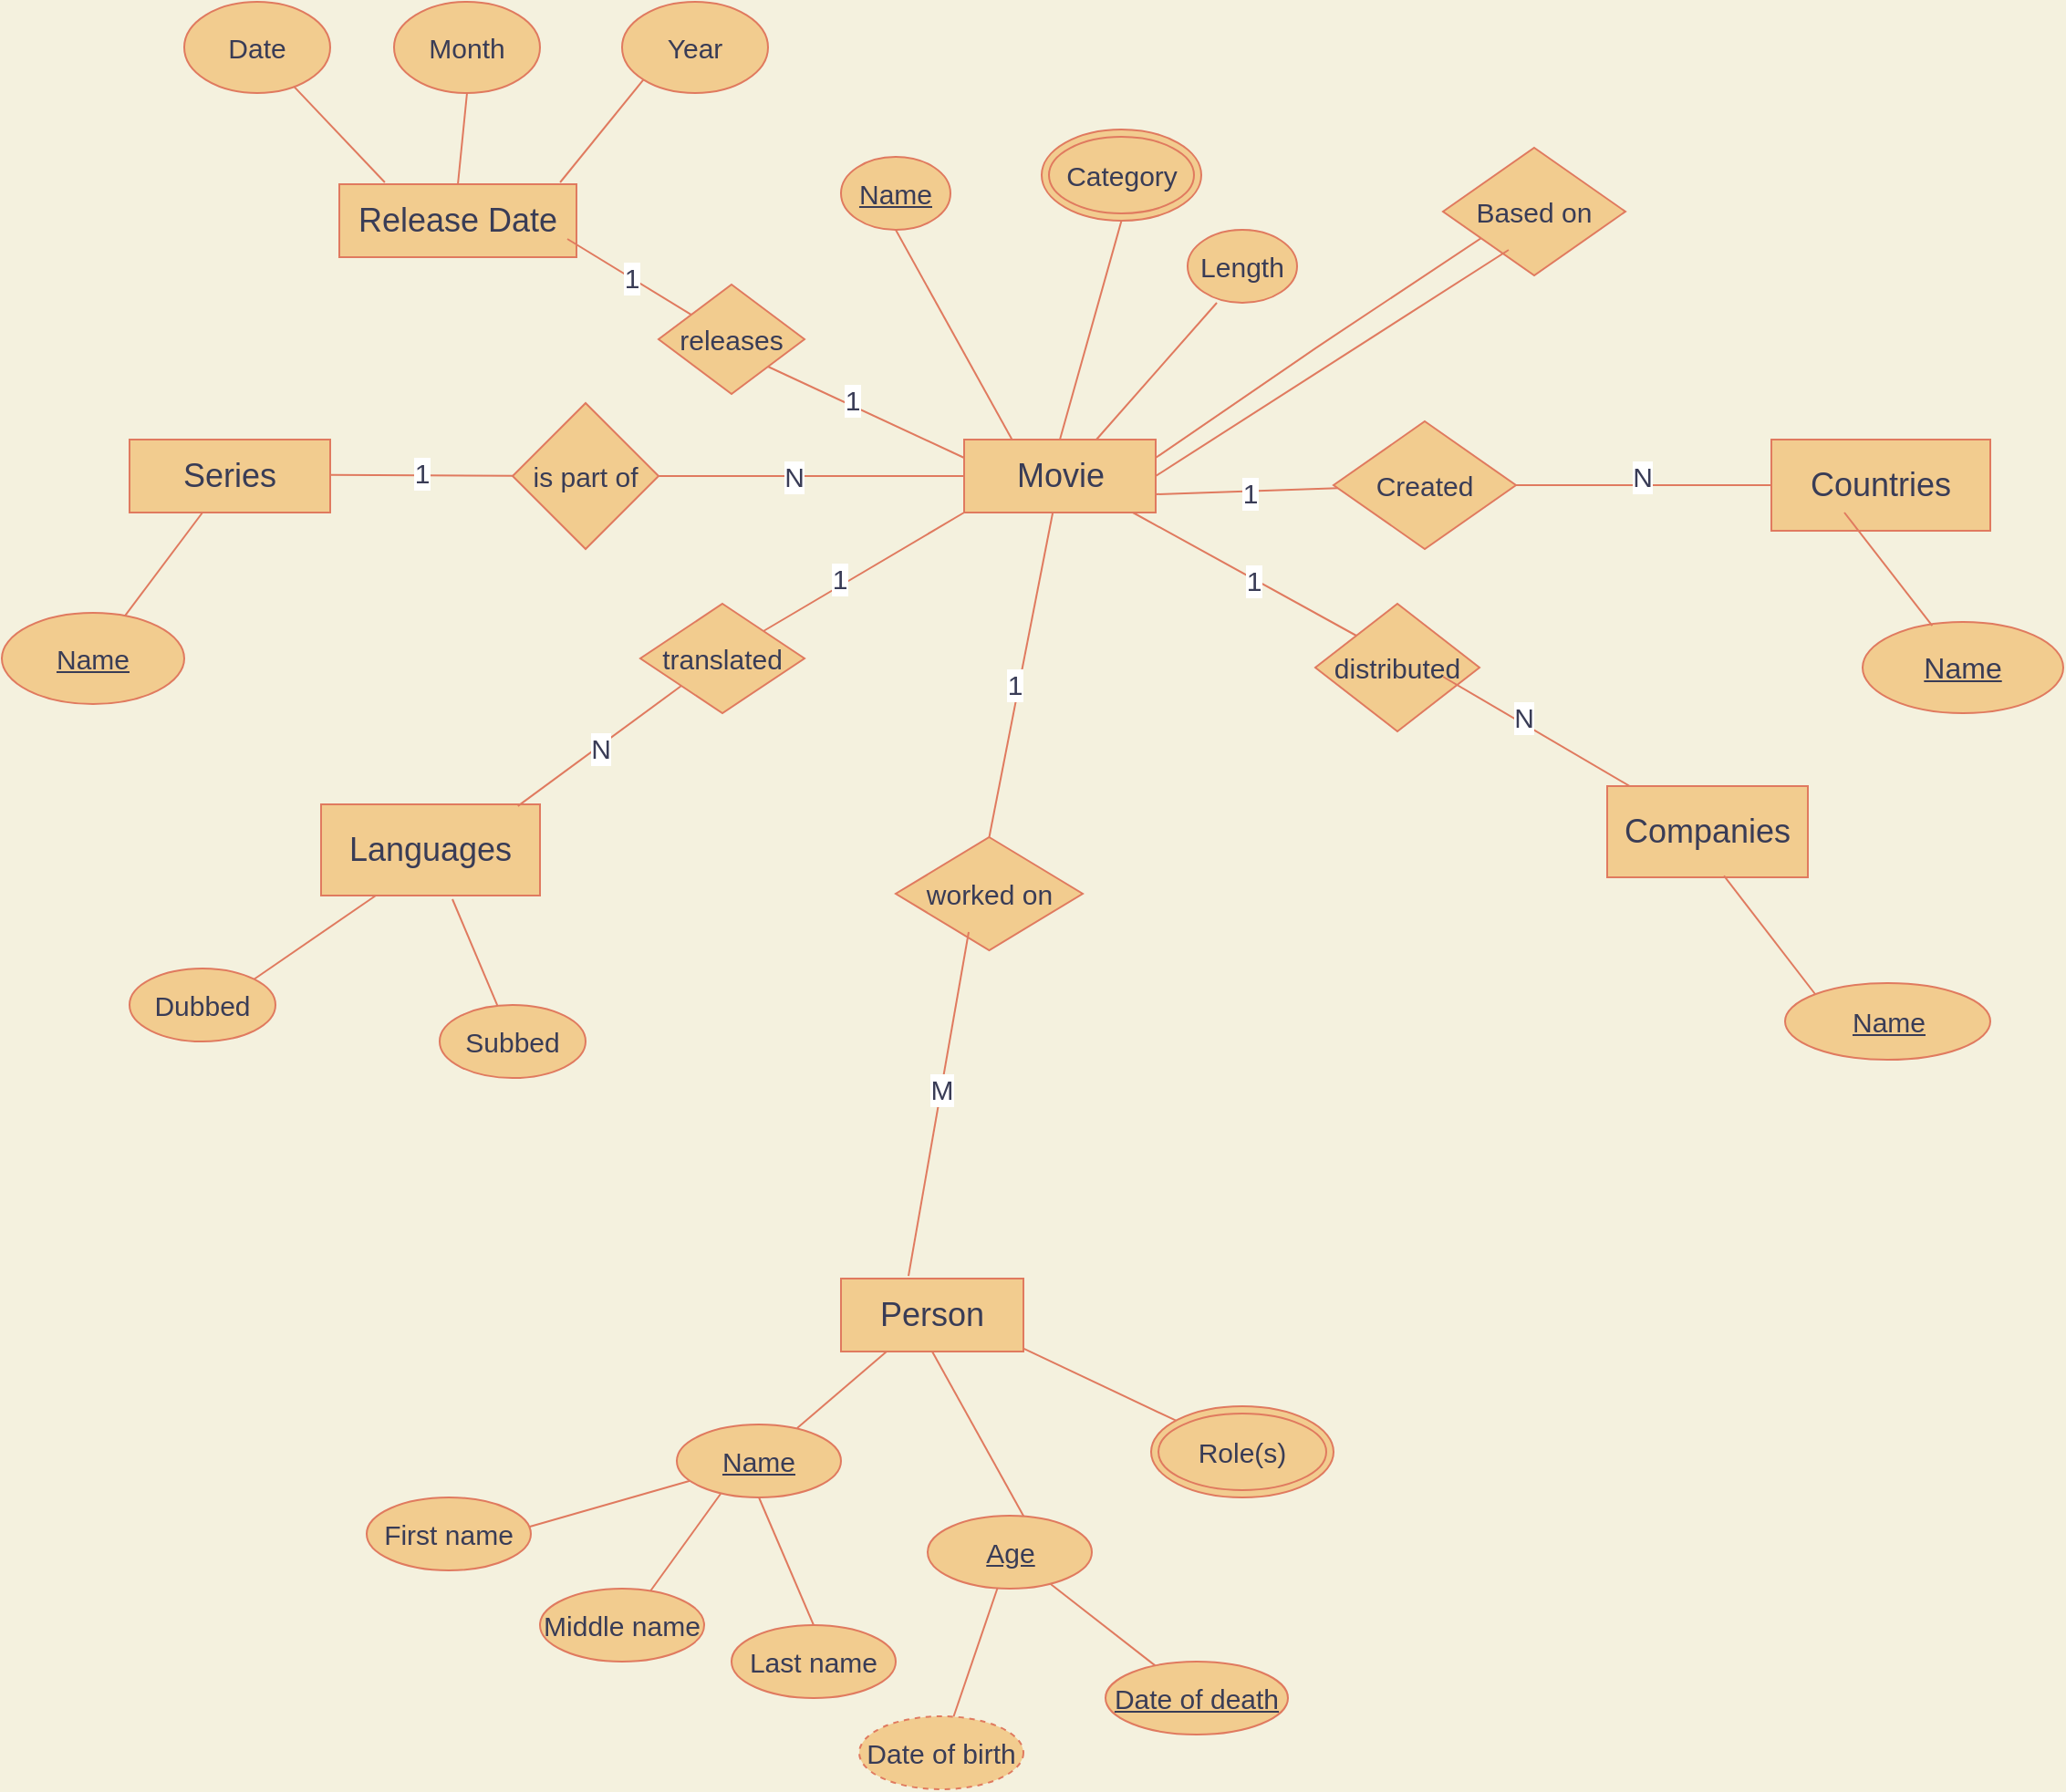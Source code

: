 <mxfile version="13.7.7" type="github">
  <diagram id="R2lEEEUBdFMjLlhIrx00" name="Page-1">
    <mxGraphModel dx="1796" dy="1636" grid="1" gridSize="10" guides="1" tooltips="1" connect="1" arrows="0" fold="1" page="1" pageScale="1" pageWidth="850" pageHeight="1100" background="#F4F1DE" math="0" shadow="0" extFonts="Permanent Marker^https://fonts.googleapis.com/css?family=Permanent+Marker">
      <root>
        <mxCell id="0" />
        <mxCell id="1" parent="0" />
        <mxCell id="QT8byqksIuODXXpdPn-B-1" value="&lt;font style=&quot;font-size: 18px&quot;&gt;Movie&lt;/font&gt;" style="rounded=0;whiteSpace=wrap;html=1;fillColor=#F2CC8F;strokeColor=#E07A5F;fontColor=#393C56;" parent="1" vertex="1">
          <mxGeometry x="407.5" y="210" width="105" height="40" as="geometry" />
        </mxCell>
        <mxCell id="QT8byqksIuODXXpdPn-B-2" value="&lt;font style=&quot;font-size: 18px&quot;&gt;Release Date&lt;/font&gt;" style="rounded=0;whiteSpace=wrap;html=1;fillColor=#F2CC8F;strokeColor=#E07A5F;fontColor=#393C56;" parent="1" vertex="1">
          <mxGeometry x="65" y="70" width="130" height="40" as="geometry" />
        </mxCell>
        <mxCell id="sR3rpR7EwdKjjfOCHWL--3" value="" style="edgeStyle=none;orthogonalLoop=1;jettySize=auto;html=1;endArrow=none;fillColor=#a0522d;fontSize=15;fontColor=#393C56;strokeColor=#E07A5F;" parent="1" source="QT8byqksIuODXXpdPn-B-3" target="sR3rpR7EwdKjjfOCHWL--2" edge="1">
          <mxGeometry relative="1" as="geometry" />
        </mxCell>
        <mxCell id="QT8byqksIuODXXpdPn-B-3" value="&lt;font style=&quot;font-size: 18px&quot;&gt;Series&lt;/font&gt;" style="rounded=0;whiteSpace=wrap;html=1;fontSize=18;fillColor=#F2CC8F;strokeColor=#E07A5F;fontColor=#393C56;" parent="1" vertex="1">
          <mxGeometry x="-50" y="210" width="110" height="40" as="geometry" />
        </mxCell>
        <mxCell id="QT8byqksIuODXXpdPn-B-4" value="&lt;font style=&quot;font-size: 18px&quot;&gt;Languages&lt;/font&gt;" style="rounded=0;whiteSpace=wrap;html=1;fillColor=#F2CC8F;strokeColor=#E07A5F;fontColor=#393C56;" parent="1" vertex="1">
          <mxGeometry x="55" y="410" width="120" height="50" as="geometry" />
        </mxCell>
        <mxCell id="QT8byqksIuODXXpdPn-B-5" value="&lt;font style=&quot;font-size: 18px&quot;&gt;Companies&lt;/font&gt;" style="rounded=0;whiteSpace=wrap;html=1;sketch=0;strokeColor=#E07A5F;fillColor=#F2CC8F;fontColor=#393C56;" parent="1" vertex="1">
          <mxGeometry x="760" y="400" width="110" height="50" as="geometry" />
        </mxCell>
        <mxCell id="QT8byqksIuODXXpdPn-B-6" value="&lt;font style=&quot;font-size: 18px&quot;&gt;Countries&lt;/font&gt;" style="rounded=0;whiteSpace=wrap;html=1;sketch=0;strokeColor=#E07A5F;fillColor=#F2CC8F;fontColor=#393C56;" parent="1" vertex="1">
          <mxGeometry x="850" y="210" width="120" height="50" as="geometry" />
        </mxCell>
        <mxCell id="QT8byqksIuODXXpdPn-B-7" value="&lt;u&gt;&lt;font style=&quot;font-size: 16px&quot;&gt;Name&lt;/font&gt;&lt;/u&gt;" style="ellipse;whiteSpace=wrap;html=1;rounded=0;fontColor=#393C56;strokeColor=#E07A5F;fillColor=#F2CC8F;sketch=0;" parent="1" vertex="1">
          <mxGeometry x="900" y="310" width="110" height="50" as="geometry" />
        </mxCell>
        <mxCell id="QT8byqksIuODXXpdPn-B-9" value="&lt;font style=&quot;font-size: 15px&quot;&gt;&lt;u&gt;Name&lt;/u&gt;&lt;/font&gt;" style="ellipse;whiteSpace=wrap;html=1;rounded=0;fontColor=#393C56;strokeColor=#E07A5F;fillColor=#F2CC8F;sketch=0;" parent="1" vertex="1">
          <mxGeometry x="857.5" y="508" width="112.5" height="42" as="geometry" />
        </mxCell>
        <mxCell id="QT8byqksIuODXXpdPn-B-11" value="Dubbed" style="ellipse;whiteSpace=wrap;html=1;rounded=0;fontColor=#393C56;strokeColor=#E07A5F;fillColor=#F2CC8F;fontSize=15;" parent="1" vertex="1">
          <mxGeometry x="-50" y="500" width="80" height="40" as="geometry" />
        </mxCell>
        <mxCell id="sR3rpR7EwdKjjfOCHWL--2" value="&lt;font style=&quot;font-size: 15px&quot;&gt;&lt;u&gt;Name&lt;/u&gt;&lt;/font&gt;" style="ellipse;whiteSpace=wrap;html=1;rounded=0;fontSize=18;fontColor=#393C56;strokeColor=#E07A5F;fillColor=#F2CC8F;" parent="1" vertex="1">
          <mxGeometry x="-120" y="305" width="100" height="50" as="geometry" />
        </mxCell>
        <mxCell id="sR3rpR7EwdKjjfOCHWL--5" value="Date" style="ellipse;whiteSpace=wrap;html=1;rounded=0;sketch=0;strokeColor=#E07A5F;fillColor=#F2CC8F;fontSize=15;fontColor=#393C56;" parent="1" vertex="1">
          <mxGeometry x="-20" y="-30" width="80" height="50" as="geometry" />
        </mxCell>
        <mxCell id="sR3rpR7EwdKjjfOCHWL--6" value="Month" style="ellipse;whiteSpace=wrap;html=1;rounded=0;sketch=0;strokeColor=#E07A5F;fillColor=#F2CC8F;fontSize=15;fontColor=#393C56;" parent="1" vertex="1">
          <mxGeometry x="95" y="-30" width="80" height="50" as="geometry" />
        </mxCell>
        <mxCell id="sR3rpR7EwdKjjfOCHWL--7" value="Year" style="ellipse;whiteSpace=wrap;html=1;rounded=0;sketch=0;strokeColor=#E07A5F;fillColor=#F2CC8F;fontSize=15;fontColor=#393C56;" parent="1" vertex="1">
          <mxGeometry x="220" y="-30" width="80" height="50" as="geometry" />
        </mxCell>
        <mxCell id="sR3rpR7EwdKjjfOCHWL--8" value="" style="endArrow=none;html=1;strokeColor=#E07A5F;fillColor=#a0522d;fontSize=15;fontColor=#393C56;exitX=0.192;exitY=-0.025;exitDx=0;exitDy=0;exitPerimeter=0;" parent="1" source="QT8byqksIuODXXpdPn-B-2" target="sR3rpR7EwdKjjfOCHWL--5" edge="1">
          <mxGeometry width="50" height="50" relative="1" as="geometry">
            <mxPoint x="80" y="110" as="sourcePoint" />
            <mxPoint x="130" y="60" as="targetPoint" />
          </mxGeometry>
        </mxCell>
        <mxCell id="sR3rpR7EwdKjjfOCHWL--9" value="" style="endArrow=none;html=1;strokeColor=#E07A5F;fillColor=#a0522d;fontSize=15;fontColor=#393C56;exitX=0.5;exitY=0;exitDx=0;exitDy=0;entryX=0.5;entryY=1;entryDx=0;entryDy=0;" parent="1" source="QT8byqksIuODXXpdPn-B-2" target="sR3rpR7EwdKjjfOCHWL--6" edge="1">
          <mxGeometry width="50" height="50" relative="1" as="geometry">
            <mxPoint x="120" y="110" as="sourcePoint" />
            <mxPoint x="170" y="60" as="targetPoint" />
          </mxGeometry>
        </mxCell>
        <mxCell id="sR3rpR7EwdKjjfOCHWL--10" value="" style="endArrow=none;html=1;strokeColor=#E07A5F;fillColor=#a0522d;fontSize=15;fontColor=#393C56;entryX=0;entryY=1;entryDx=0;entryDy=0;exitX=0.931;exitY=-0.025;exitDx=0;exitDy=0;exitPerimeter=0;" parent="1" source="QT8byqksIuODXXpdPn-B-2" target="sR3rpR7EwdKjjfOCHWL--7" edge="1">
          <mxGeometry width="50" height="50" relative="1" as="geometry">
            <mxPoint x="200" y="110" as="sourcePoint" />
            <mxPoint x="250" y="60" as="targetPoint" />
          </mxGeometry>
        </mxCell>
        <mxCell id="sR3rpR7EwdKjjfOCHWL--12" value="&lt;u&gt;Name&lt;/u&gt;" style="ellipse;whiteSpace=wrap;html=1;rounded=0;sketch=0;strokeColor=#E07A5F;fillColor=#F2CC8F;fontSize=15;fontColor=#393C56;" parent="1" vertex="1">
          <mxGeometry x="340" y="55" width="60" height="40" as="geometry" />
        </mxCell>
        <mxCell id="sR3rpR7EwdKjjfOCHWL--13" value="Length" style="ellipse;whiteSpace=wrap;html=1;rounded=0;sketch=0;strokeColor=#E07A5F;fillColor=#F2CC8F;fontSize=15;fontColor=#393C56;" parent="1" vertex="1">
          <mxGeometry x="530" y="95" width="60" height="40" as="geometry" />
        </mxCell>
        <mxCell id="sR3rpR7EwdKjjfOCHWL--14" value="" style="endArrow=none;html=1;strokeColor=#E07A5F;fillColor=#a0522d;fontSize=15;fontColor=#393C56;entryX=0.267;entryY=1;entryDx=0;entryDy=0;entryPerimeter=0;" parent="1" target="sR3rpR7EwdKjjfOCHWL--13" edge="1">
          <mxGeometry width="50" height="50" relative="1" as="geometry">
            <mxPoint x="480" y="210" as="sourcePoint" />
            <mxPoint x="500" y="190" as="targetPoint" />
          </mxGeometry>
        </mxCell>
        <mxCell id="sR3rpR7EwdKjjfOCHWL--15" value="" style="endArrow=none;html=1;strokeColor=#E07A5F;fillColor=#a0522d;fontSize=15;fontColor=#393C56;exitX=0.5;exitY=0;exitDx=0;exitDy=0;entryX=0.5;entryY=1;entryDx=0;entryDy=0;" parent="1" source="QT8byqksIuODXXpdPn-B-1" target="sR3rpR7EwdKjjfOCHWL--44" edge="1">
          <mxGeometry width="50" height="50" relative="1" as="geometry">
            <mxPoint x="400" y="220" as="sourcePoint" />
            <mxPoint x="436.25" y="180" as="targetPoint" />
          </mxGeometry>
        </mxCell>
        <mxCell id="sR3rpR7EwdKjjfOCHWL--16" value="" style="endArrow=none;html=1;strokeColor=#E07A5F;fillColor=#a0522d;fontSize=15;fontColor=#393C56;exitX=0.5;exitY=1;exitDx=0;exitDy=0;entryX=0.25;entryY=0;entryDx=0;entryDy=0;" parent="1" source="sR3rpR7EwdKjjfOCHWL--12" target="QT8byqksIuODXXpdPn-B-1" edge="1">
          <mxGeometry width="50" height="50" relative="1" as="geometry">
            <mxPoint x="370" y="170" as="sourcePoint" />
            <mxPoint x="400" y="210" as="targetPoint" />
          </mxGeometry>
        </mxCell>
        <mxCell id="sR3rpR7EwdKjjfOCHWL--18" value="" style="endArrow=none;html=1;strokeColor=#E07A5F;fillColor=#a0522d;fontSize=15;fontColor=#393C56;exitX=1;exitY=0;exitDx=0;exitDy=0;entryX=0.25;entryY=1;entryDx=0;entryDy=0;" parent="1" source="QT8byqksIuODXXpdPn-B-11" target="QT8byqksIuODXXpdPn-B-4" edge="1">
          <mxGeometry width="50" height="50" relative="1" as="geometry">
            <mxPoint x="70" y="490" as="sourcePoint" />
            <mxPoint x="120" y="440" as="targetPoint" />
          </mxGeometry>
        </mxCell>
        <mxCell id="sR3rpR7EwdKjjfOCHWL--19" value="" style="endArrow=none;html=1;strokeColor=#E07A5F;fillColor=#a0522d;fontSize=15;fontColor=#393C56;entryX=0;entryY=0;entryDx=0;entryDy=0;exitX=0.582;exitY=0.984;exitDx=0;exitDy=0;exitPerimeter=0;" parent="1" source="QT8byqksIuODXXpdPn-B-5" target="QT8byqksIuODXXpdPn-B-9" edge="1">
          <mxGeometry width="50" height="50" relative="1" as="geometry">
            <mxPoint x="626" y="460" as="sourcePoint" />
            <mxPoint x="635" y="510" as="targetPoint" />
          </mxGeometry>
        </mxCell>
        <mxCell id="sR3rpR7EwdKjjfOCHWL--20" value="" style="endArrow=none;html=1;strokeColor=#E07A5F;fillColor=#a0522d;fontSize=15;fontColor=#393C56;exitX=0.347;exitY=0.042;exitDx=0;exitDy=0;exitPerimeter=0;" parent="1" source="QT8byqksIuODXXpdPn-B-7" edge="1">
          <mxGeometry width="50" height="50" relative="1" as="geometry">
            <mxPoint x="890" y="310" as="sourcePoint" />
            <mxPoint x="890" y="250" as="targetPoint" />
          </mxGeometry>
        </mxCell>
        <mxCell id="sR3rpR7EwdKjjfOCHWL--21" value="&lt;font style=&quot;font-size: 18px&quot;&gt;Person&lt;/font&gt;" style="rounded=0;whiteSpace=wrap;html=1;sketch=0;strokeColor=#E07A5F;fillColor=#F2CC8F;fontSize=15;fontColor=#393C56;" parent="1" vertex="1">
          <mxGeometry x="340" y="670" width="100" height="40" as="geometry" />
        </mxCell>
        <mxCell id="sR3rpR7EwdKjjfOCHWL--22" value="" style="endArrow=none;html=1;strokeColor=#E07A5F;fillColor=#a0522d;fontSize=15;fontColor=#393C56;entryX=0.25;entryY=1;entryDx=0;entryDy=0;exitX=0.733;exitY=0.05;exitDx=0;exitDy=0;exitPerimeter=0;" parent="1" source="sR3rpR7EwdKjjfOCHWL--24" target="sR3rpR7EwdKjjfOCHWL--21" edge="1">
          <mxGeometry width="50" height="50" relative="1" as="geometry">
            <mxPoint x="304" y="499" as="sourcePoint" />
            <mxPoint x="346.718" y="493.282" as="targetPoint" />
          </mxGeometry>
        </mxCell>
        <mxCell id="sR3rpR7EwdKjjfOCHWL--24" value="&lt;u&gt;Name&lt;/u&gt;" style="ellipse;whiteSpace=wrap;html=1;rounded=0;sketch=0;strokeColor=#E07A5F;fillColor=#F2CC8F;fontSize=15;fontColor=#393C56;" parent="1" vertex="1">
          <mxGeometry x="250" y="750" width="90" height="40" as="geometry" />
        </mxCell>
        <mxCell id="sR3rpR7EwdKjjfOCHWL--25" value="" style="endArrow=none;html=1;strokeColor=#E07A5F;fillColor=#a0522d;fontSize=15;fontColor=#393C56;entryX=0.5;entryY=1;entryDx=0;entryDy=0;exitX=0.589;exitY=0.025;exitDx=0;exitDy=0;exitPerimeter=0;" parent="1" source="sR3rpR7EwdKjjfOCHWL--26" target="sR3rpR7EwdKjjfOCHWL--21" edge="1">
          <mxGeometry width="50" height="50" relative="1" as="geometry">
            <mxPoint x="390" y="510" as="sourcePoint" />
            <mxPoint x="385" y="470" as="targetPoint" />
          </mxGeometry>
        </mxCell>
        <mxCell id="sR3rpR7EwdKjjfOCHWL--26" value="&lt;u&gt;Age&lt;/u&gt;" style="ellipse;whiteSpace=wrap;html=1;rounded=0;sketch=0;strokeColor=#E07A5F;fillColor=#F2CC8F;fontSize=15;fontColor=#393C56;" parent="1" vertex="1">
          <mxGeometry x="387.5" y="800" width="90" height="40" as="geometry" />
        </mxCell>
        <mxCell id="sR3rpR7EwdKjjfOCHWL--27" value="" style="endArrow=none;html=1;strokeColor=#E07A5F;fillColor=#a0522d;fontSize=15;fontColor=#393C56;entryX=0.25;entryY=1;entryDx=0;entryDy=0;" parent="1" source="sR3rpR7EwdKjjfOCHWL--39" edge="1">
          <mxGeometry width="50" height="50" relative="1" as="geometry">
            <mxPoint x="471.724" y="740.004" as="sourcePoint" />
            <mxPoint x="440" y="708.28" as="targetPoint" />
          </mxGeometry>
        </mxCell>
        <mxCell id="sR3rpR7EwdKjjfOCHWL--31" value="" style="edgeStyle=none;orthogonalLoop=1;jettySize=auto;html=1;endArrow=none;strokeColor=#E07A5F;fillColor=#a0522d;fontSize=15;fontColor=#393C56;" parent="1" source="sR3rpR7EwdKjjfOCHWL--30" target="sR3rpR7EwdKjjfOCHWL--26" edge="1">
          <mxGeometry relative="1" as="geometry" />
        </mxCell>
        <mxCell id="sR3rpR7EwdKjjfOCHWL--30" value="Date of birth" style="ellipse;whiteSpace=wrap;html=1;rounded=0;sketch=0;strokeColor=#E07A5F;fillColor=#F2CC8F;fontSize=15;fontColor=#393C56;dashed=1;" parent="1" vertex="1">
          <mxGeometry x="350" y="910" width="90" height="40" as="geometry" />
        </mxCell>
        <mxCell id="sR3rpR7EwdKjjfOCHWL--32" value="" style="endArrow=none;html=1;strokeColor=#E07A5F;fillColor=#a0522d;fontSize=15;fontColor=#393C56;" parent="1" source="sR3rpR7EwdKjjfOCHWL--33" target="sR3rpR7EwdKjjfOCHWL--26" edge="1">
          <mxGeometry width="50" height="50" relative="1" as="geometry">
            <mxPoint x="474" y="619" as="sourcePoint" />
            <mxPoint x="545" y="580" as="targetPoint" />
          </mxGeometry>
        </mxCell>
        <mxCell id="sR3rpR7EwdKjjfOCHWL--33" value="&lt;u&gt;Date of death&lt;/u&gt;" style="ellipse;whiteSpace=wrap;html=1;rounded=0;sketch=0;strokeColor=#E07A5F;fillColor=#F2CC8F;fontSize=15;fontColor=#393C56;" parent="1" vertex="1">
          <mxGeometry x="485" y="880" width="100" height="40" as="geometry" />
        </mxCell>
        <mxCell id="sR3rpR7EwdKjjfOCHWL--37" value="" style="endArrow=none;html=1;strokeColor=#E07A5F;fillColor=#a0522d;fontSize=15;fontColor=#393C56;" parent="1" target="sR3rpR7EwdKjjfOCHWL--24" edge="1">
          <mxGeometry width="50" height="50" relative="1" as="geometry">
            <mxPoint x="159" y="809" as="sourcePoint" />
            <mxPoint x="230" y="770" as="targetPoint" />
          </mxGeometry>
        </mxCell>
        <mxCell id="sR3rpR7EwdKjjfOCHWL--38" value="First name" style="ellipse;whiteSpace=wrap;html=1;rounded=0;sketch=0;strokeColor=#E07A5F;fillColor=#F2CC8F;fontSize=15;fontColor=#393C56;" parent="1" vertex="1">
          <mxGeometry x="80" y="790" width="90" height="40" as="geometry" />
        </mxCell>
        <mxCell id="sR3rpR7EwdKjjfOCHWL--39" value="Role(s)" style="ellipse;shape=doubleEllipse;whiteSpace=wrap;html=1;rounded=0;sketch=0;strokeColor=#E07A5F;fillColor=#F2CC8F;fontSize=15;fontColor=#393C56;" parent="1" vertex="1">
          <mxGeometry x="510" y="740" width="100" height="50" as="geometry" />
        </mxCell>
        <mxCell id="sR3rpR7EwdKjjfOCHWL--40" value="" style="endArrow=none;html=1;strokeColor=#E07A5F;fillColor=#a0522d;fontSize=15;fontColor=#393C56;exitX=0.667;exitY=0.05;exitDx=0;exitDy=0;exitPerimeter=0;entryX=0.267;entryY=0.95;entryDx=0;entryDy=0;entryPerimeter=0;" parent="1" source="sR3rpR7EwdKjjfOCHWL--41" target="sR3rpR7EwdKjjfOCHWL--24" edge="1">
          <mxGeometry width="50" height="50" relative="1" as="geometry">
            <mxPoint x="214" y="610" as="sourcePoint" />
            <mxPoint x="280" y="800" as="targetPoint" />
          </mxGeometry>
        </mxCell>
        <mxCell id="sR3rpR7EwdKjjfOCHWL--41" value="Middle name" style="ellipse;whiteSpace=wrap;html=1;rounded=0;sketch=0;strokeColor=#E07A5F;fillColor=#F2CC8F;fontSize=15;fontColor=#393C56;" parent="1" vertex="1">
          <mxGeometry x="175" y="840" width="90" height="40" as="geometry" />
        </mxCell>
        <mxCell id="sR3rpR7EwdKjjfOCHWL--42" value="" style="endArrow=none;html=1;strokeColor=#E07A5F;fillColor=#a0522d;fontSize=15;fontColor=#393C56;entryX=0.5;entryY=1;entryDx=0;entryDy=0;exitX=0.5;exitY=0;exitDx=0;exitDy=0;" parent="1" source="sR3rpR7EwdKjjfOCHWL--43" target="sR3rpR7EwdKjjfOCHWL--24" edge="1">
          <mxGeometry width="50" height="50" relative="1" as="geometry">
            <mxPoint x="294" y="669" as="sourcePoint" />
            <mxPoint x="365" y="630" as="targetPoint" />
          </mxGeometry>
        </mxCell>
        <mxCell id="sR3rpR7EwdKjjfOCHWL--43" value="Last name" style="ellipse;whiteSpace=wrap;html=1;rounded=0;sketch=0;strokeColor=#E07A5F;fillColor=#F2CC8F;fontSize=15;fontColor=#393C56;" parent="1" vertex="1">
          <mxGeometry x="280" y="860" width="90" height="40" as="geometry" />
        </mxCell>
        <mxCell id="sR3rpR7EwdKjjfOCHWL--44" value="&lt;span&gt;Category&lt;/span&gt;" style="ellipse;shape=doubleEllipse;whiteSpace=wrap;html=1;rounded=0;sketch=0;strokeColor=#E07A5F;fillColor=#F2CC8F;fontSize=15;fontColor=#393C56;" parent="1" vertex="1">
          <mxGeometry x="450" y="40" width="87.5" height="50" as="geometry" />
        </mxCell>
        <mxCell id="sR3rpR7EwdKjjfOCHWL--46" value="Subbed" style="ellipse;whiteSpace=wrap;html=1;rounded=0;fontColor=#393C56;strokeColor=#E07A5F;fillColor=#F2CC8F;fontSize=15;" parent="1" vertex="1">
          <mxGeometry x="120" y="520" width="80" height="40" as="geometry" />
        </mxCell>
        <mxCell id="sR3rpR7EwdKjjfOCHWL--47" value="" style="endArrow=none;html=1;strokeColor=#E07A5F;fillColor=#a0522d;fontSize=15;fontColor=#393C56;entryX=0.6;entryY=1.04;entryDx=0;entryDy=0;entryPerimeter=0;" parent="1" source="sR3rpR7EwdKjjfOCHWL--46" target="QT8byqksIuODXXpdPn-B-4" edge="1">
          <mxGeometry width="50" height="50" relative="1" as="geometry">
            <mxPoint x="155" y="490" as="sourcePoint" />
            <mxPoint x="205" y="440" as="targetPoint" />
          </mxGeometry>
        </mxCell>
        <mxCell id="sR3rpR7EwdKjjfOCHWL--48" value="Created" style="rhombus;whiteSpace=wrap;html=1;rounded=0;sketch=0;strokeColor=#E07A5F;fillColor=#F2CC8F;fontSize=15;fontColor=#393C56;" parent="1" vertex="1">
          <mxGeometry x="610" y="200" width="100" height="70" as="geometry" />
        </mxCell>
        <mxCell id="sR3rpR7EwdKjjfOCHWL--49" value="" style="endArrow=none;html=1;strokeColor=#E07A5F;fillColor=#a0522d;fontSize=15;fontColor=#393C56;exitX=1;exitY=0.75;exitDx=0;exitDy=0;" parent="1" source="QT8byqksIuODXXpdPn-B-1" target="sR3rpR7EwdKjjfOCHWL--48" edge="1">
          <mxGeometry width="50" height="50" relative="1" as="geometry">
            <mxPoint x="570" y="400" as="sourcePoint" />
            <mxPoint x="620" y="350" as="targetPoint" />
          </mxGeometry>
        </mxCell>
        <mxCell id="sR3rpR7EwdKjjfOCHWL--52" value="1" style="edgeLabel;html=1;align=center;verticalAlign=middle;resizable=0;points=[];fontSize=15;fontColor=#393C56;" parent="sR3rpR7EwdKjjfOCHWL--49" vertex="1" connectable="0">
          <mxGeometry x="0.017" relative="1" as="geometry">
            <mxPoint as="offset" />
          </mxGeometry>
        </mxCell>
        <mxCell id="sR3rpR7EwdKjjfOCHWL--51" value="" style="endArrow=none;html=1;strokeColor=#E07A5F;fillColor=#a0522d;fontSize=15;fontColor=#393C56;exitX=1;exitY=0.5;exitDx=0;exitDy=0;" parent="1" source="sR3rpR7EwdKjjfOCHWL--48" target="QT8byqksIuODXXpdPn-B-6" edge="1">
          <mxGeometry width="50" height="50" relative="1" as="geometry">
            <mxPoint x="710" y="241" as="sourcePoint" />
            <mxPoint x="740" y="310" as="targetPoint" />
          </mxGeometry>
        </mxCell>
        <mxCell id="sR3rpR7EwdKjjfOCHWL--53" value="N" style="edgeLabel;html=1;align=center;verticalAlign=middle;resizable=0;points=[];fontSize=15;fontColor=#393C56;" parent="sR3rpR7EwdKjjfOCHWL--51" vertex="1" connectable="0">
          <mxGeometry x="-0.021" y="5" relative="1" as="geometry">
            <mxPoint as="offset" />
          </mxGeometry>
        </mxCell>
        <mxCell id="sR3rpR7EwdKjjfOCHWL--54" value="translated" style="rhombus;whiteSpace=wrap;html=1;rounded=0;sketch=0;strokeColor=#E07A5F;fillColor=#F2CC8F;fontSize=15;fontColor=#393C56;" parent="1" vertex="1">
          <mxGeometry x="230" y="300" width="90" height="60" as="geometry" />
        </mxCell>
        <mxCell id="sR3rpR7EwdKjjfOCHWL--55" value="" style="endArrow=none;html=1;strokeColor=#E07A5F;fillColor=#a0522d;fontSize=15;fontColor=#393C56;entryX=0;entryY=1;entryDx=0;entryDy=0;exitX=0.899;exitY=0.019;exitDx=0;exitDy=0;exitPerimeter=0;" parent="1" source="QT8byqksIuODXXpdPn-B-4" target="sR3rpR7EwdKjjfOCHWL--54" edge="1">
          <mxGeometry width="50" height="50" relative="1" as="geometry">
            <mxPoint x="210" y="390" as="sourcePoint" />
            <mxPoint x="260" y="340" as="targetPoint" />
          </mxGeometry>
        </mxCell>
        <mxCell id="sR3rpR7EwdKjjfOCHWL--58" value="N" style="edgeLabel;html=1;align=center;verticalAlign=middle;resizable=0;points=[];fontSize=15;fontColor=#393C56;" parent="sR3rpR7EwdKjjfOCHWL--55" vertex="1" connectable="0">
          <mxGeometry x="-0.013" y="-1" relative="1" as="geometry">
            <mxPoint as="offset" />
          </mxGeometry>
        </mxCell>
        <mxCell id="sR3rpR7EwdKjjfOCHWL--56" value="" style="endArrow=none;html=1;strokeColor=#E07A5F;fillColor=#a0522d;fontSize=15;fontColor=#393C56;exitX=1;exitY=0;exitDx=0;exitDy=0;entryX=0;entryY=1;entryDx=0;entryDy=0;" parent="1" source="sR3rpR7EwdKjjfOCHWL--54" target="QT8byqksIuODXXpdPn-B-1" edge="1">
          <mxGeometry width="50" height="50" relative="1" as="geometry">
            <mxPoint x="320" y="310" as="sourcePoint" />
            <mxPoint x="400" y="250" as="targetPoint" />
          </mxGeometry>
        </mxCell>
        <mxCell id="sR3rpR7EwdKjjfOCHWL--57" value="1" style="edgeLabel;html=1;align=center;verticalAlign=middle;resizable=0;points=[];fontSize=15;fontColor=#393C56;" parent="sR3rpR7EwdKjjfOCHWL--56" vertex="1" connectable="0">
          <mxGeometry x="-0.221" y="4" relative="1" as="geometry">
            <mxPoint as="offset" />
          </mxGeometry>
        </mxCell>
        <mxCell id="sR3rpR7EwdKjjfOCHWL--59" value="is part of" style="rhombus;whiteSpace=wrap;html=1;rounded=0;sketch=0;strokeColor=#E07A5F;fillColor=#F2CC8F;fontSize=15;fontColor=#393C56;" parent="1" vertex="1">
          <mxGeometry x="160" y="190" width="80" height="80" as="geometry" />
        </mxCell>
        <mxCell id="sR3rpR7EwdKjjfOCHWL--60" value="" style="endArrow=none;html=1;strokeColor=#E07A5F;fillColor=#a0522d;fontSize=15;fontColor=#393C56;" parent="1" target="sR3rpR7EwdKjjfOCHWL--59" edge="1">
          <mxGeometry width="50" height="50" relative="1" as="geometry">
            <mxPoint x="60" y="229.41" as="sourcePoint" />
            <mxPoint x="130" y="229.41" as="targetPoint" />
          </mxGeometry>
        </mxCell>
        <mxCell id="sR3rpR7EwdKjjfOCHWL--62" value="1" style="edgeLabel;html=1;align=center;verticalAlign=middle;resizable=0;points=[];fontSize=15;fontColor=#393C56;" parent="sR3rpR7EwdKjjfOCHWL--60" vertex="1" connectable="0">
          <mxGeometry x="-0.026" y="2" relative="1" as="geometry">
            <mxPoint x="1" as="offset" />
          </mxGeometry>
        </mxCell>
        <mxCell id="sR3rpR7EwdKjjfOCHWL--61" value="" style="endArrow=none;html=1;strokeColor=#E07A5F;fillColor=#a0522d;fontSize=15;fontColor=#393C56;entryX=0;entryY=0.5;entryDx=0;entryDy=0;exitX=1;exitY=0.5;exitDx=0;exitDy=0;" parent="1" source="sR3rpR7EwdKjjfOCHWL--59" target="QT8byqksIuODXXpdPn-B-1" edge="1">
          <mxGeometry width="50" height="50" relative="1" as="geometry">
            <mxPoint x="250" y="260" as="sourcePoint" />
            <mxPoint x="300" y="210" as="targetPoint" />
          </mxGeometry>
        </mxCell>
        <mxCell id="sR3rpR7EwdKjjfOCHWL--63" value="N" style="edgeLabel;html=1;align=center;verticalAlign=middle;resizable=0;points=[];fontSize=15;fontColor=#393C56;" parent="sR3rpR7EwdKjjfOCHWL--61" vertex="1" connectable="0">
          <mxGeometry x="-0.135" relative="1" as="geometry">
            <mxPoint x="1" as="offset" />
          </mxGeometry>
        </mxCell>
        <mxCell id="sR3rpR7EwdKjjfOCHWL--64" value="releases" style="rhombus;whiteSpace=wrap;html=1;rounded=0;sketch=0;strokeColor=#E07A5F;fillColor=#F2CC8F;fontSize=15;fontColor=#393C56;" parent="1" vertex="1">
          <mxGeometry x="240" y="125" width="80" height="60" as="geometry" />
        </mxCell>
        <mxCell id="sR3rpR7EwdKjjfOCHWL--65" value="" style="endArrow=none;html=1;strokeColor=#E07A5F;fillColor=#a0522d;fontSize=15;fontColor=#393C56;entryX=1;entryY=1;entryDx=0;entryDy=0;exitX=0;exitY=0.25;exitDx=0;exitDy=0;" parent="1" source="QT8byqksIuODXXpdPn-B-1" target="sR3rpR7EwdKjjfOCHWL--64" edge="1">
          <mxGeometry width="50" height="50" relative="1" as="geometry">
            <mxPoint x="430" y="230" as="sourcePoint" />
            <mxPoint x="480" y="180" as="targetPoint" />
          </mxGeometry>
        </mxCell>
        <mxCell id="sR3rpR7EwdKjjfOCHWL--68" value="1" style="edgeLabel;html=1;align=center;verticalAlign=middle;resizable=0;points=[];fontSize=15;fontColor=#393C56;" parent="sR3rpR7EwdKjjfOCHWL--65" vertex="1" connectable="0">
          <mxGeometry x="0.168" y="-3" relative="1" as="geometry">
            <mxPoint as="offset" />
          </mxGeometry>
        </mxCell>
        <mxCell id="sR3rpR7EwdKjjfOCHWL--66" value="" style="endArrow=none;html=1;strokeColor=#E07A5F;fillColor=#a0522d;fontSize=15;fontColor=#393C56;" parent="1" source="sR3rpR7EwdKjjfOCHWL--64" edge="1">
          <mxGeometry width="50" height="50" relative="1" as="geometry">
            <mxPoint x="140" y="150" as="sourcePoint" />
            <mxPoint x="190" y="100" as="targetPoint" />
          </mxGeometry>
        </mxCell>
        <mxCell id="sR3rpR7EwdKjjfOCHWL--67" value="1" style="edgeLabel;html=1;align=center;verticalAlign=middle;resizable=0;points=[];fontSize=15;fontColor=#393C56;" parent="sR3rpR7EwdKjjfOCHWL--66" vertex="1" connectable="0">
          <mxGeometry x="-0.021" y="-1" relative="1" as="geometry">
            <mxPoint as="offset" />
          </mxGeometry>
        </mxCell>
        <mxCell id="sR3rpR7EwdKjjfOCHWL--69" value="distributed" style="rhombus;whiteSpace=wrap;html=1;rounded=0;sketch=0;strokeColor=#E07A5F;fillColor=#F2CC8F;fontSize=15;fontColor=#393C56;" parent="1" vertex="1">
          <mxGeometry x="600" y="300" width="90" height="70" as="geometry" />
        </mxCell>
        <mxCell id="sR3rpR7EwdKjjfOCHWL--70" value="" style="endArrow=none;html=1;strokeColor=#E07A5F;fillColor=#a0522d;fontSize=15;fontColor=#393C56;exitX=0;exitY=0;exitDx=0;exitDy=0;" parent="1" source="sR3rpR7EwdKjjfOCHWL--69" edge="1">
          <mxGeometry width="50" height="50" relative="1" as="geometry">
            <mxPoint x="440" y="290" as="sourcePoint" />
            <mxPoint x="500" y="250" as="targetPoint" />
          </mxGeometry>
        </mxCell>
        <mxCell id="sR3rpR7EwdKjjfOCHWL--72" value="1" style="edgeLabel;html=1;align=center;verticalAlign=middle;resizable=0;points=[];fontSize=15;fontColor=#393C56;" parent="sR3rpR7EwdKjjfOCHWL--70" vertex="1" connectable="0">
          <mxGeometry x="-0.075" y="1" relative="1" as="geometry">
            <mxPoint as="offset" />
          </mxGeometry>
        </mxCell>
        <mxCell id="sR3rpR7EwdKjjfOCHWL--71" value="" style="endArrow=none;html=1;strokeColor=#E07A5F;fillColor=#a0522d;fontSize=15;fontColor=#393C56;" parent="1" target="QT8byqksIuODXXpdPn-B-5" edge="1">
          <mxGeometry width="50" height="50" relative="1" as="geometry">
            <mxPoint x="670" y="340" as="sourcePoint" />
            <mxPoint x="660" y="320" as="targetPoint" />
          </mxGeometry>
        </mxCell>
        <mxCell id="sR3rpR7EwdKjjfOCHWL--73" value="N" style="edgeLabel;html=1;align=center;verticalAlign=middle;resizable=0;points=[];fontSize=15;fontColor=#393C56;" parent="sR3rpR7EwdKjjfOCHWL--71" vertex="1" connectable="0">
          <mxGeometry x="-0.184" y="3" relative="1" as="geometry">
            <mxPoint as="offset" />
          </mxGeometry>
        </mxCell>
        <mxCell id="sR3rpR7EwdKjjfOCHWL--75" value="worked on" style="rhombus;whiteSpace=wrap;html=1;rounded=0;sketch=0;strokeColor=#E07A5F;fillColor=#F2CC8F;fontSize=15;fontColor=#393C56;" parent="1" vertex="1">
          <mxGeometry x="370" y="428" width="102.5" height="62" as="geometry" />
        </mxCell>
        <mxCell id="sR3rpR7EwdKjjfOCHWL--76" value="" style="endArrow=none;html=1;strokeColor=#E07A5F;fillColor=#a0522d;fontSize=15;fontColor=#393C56;exitX=0.37;exitY=-0.035;exitDx=0;exitDy=0;exitPerimeter=0;" parent="1" source="sR3rpR7EwdKjjfOCHWL--21" edge="1">
          <mxGeometry width="50" height="50" relative="1" as="geometry">
            <mxPoint x="550" y="570" as="sourcePoint" />
            <mxPoint x="410" y="480" as="targetPoint" />
          </mxGeometry>
        </mxCell>
        <mxCell id="sR3rpR7EwdKjjfOCHWL--78" value="M" style="edgeLabel;html=1;align=center;verticalAlign=middle;resizable=0;points=[];fontSize=15;fontColor=#393C56;" parent="sR3rpR7EwdKjjfOCHWL--76" vertex="1" connectable="0">
          <mxGeometry x="0.085" relative="1" as="geometry">
            <mxPoint as="offset" />
          </mxGeometry>
        </mxCell>
        <mxCell id="sR3rpR7EwdKjjfOCHWL--77" value="" style="endArrow=none;html=1;strokeColor=#E07A5F;fillColor=#a0522d;fontSize=15;fontColor=#393C56;exitX=0.5;exitY=0;exitDx=0;exitDy=0;" parent="1" source="sR3rpR7EwdKjjfOCHWL--75" target="QT8byqksIuODXXpdPn-B-1" edge="1">
          <mxGeometry width="50" height="50" relative="1" as="geometry">
            <mxPoint x="550" y="570" as="sourcePoint" />
            <mxPoint x="600" y="520" as="targetPoint" />
          </mxGeometry>
        </mxCell>
        <mxCell id="sR3rpR7EwdKjjfOCHWL--79" value="1" style="edgeLabel;html=1;align=center;verticalAlign=middle;resizable=0;points=[];fontSize=15;fontColor=#393C56;" parent="sR3rpR7EwdKjjfOCHWL--77" vertex="1" connectable="0">
          <mxGeometry x="-0.061" y="3" relative="1" as="geometry">
            <mxPoint as="offset" />
          </mxGeometry>
        </mxCell>
        <mxCell id="bbRT-uuU0czDHTBwKCRB-2" value="" style="endArrow=none;html=1;strokeColor=#E07A5F;fillColor=#a0522d;fontSize=15;fontColor=#393C56;exitX=1;exitY=0.25;exitDx=0;exitDy=0;" edge="1" parent="1" source="QT8byqksIuODXXpdPn-B-1">
          <mxGeometry width="50" height="50" relative="1" as="geometry">
            <mxPoint x="490" y="220" as="sourcePoint" />
            <mxPoint x="696.115" y="96.115" as="targetPoint" />
            <Array as="points">
              <mxPoint x="600" y="160" />
            </Array>
          </mxGeometry>
        </mxCell>
        <mxCell id="bbRT-uuU0czDHTBwKCRB-4" value="Based on" style="rhombus;whiteSpace=wrap;html=1;rounded=0;sketch=0;strokeColor=#E07A5F;fillColor=#F2CC8F;fontSize=15;fontColor=#393C56;" vertex="1" parent="1">
          <mxGeometry x="670" y="50" width="100" height="70" as="geometry" />
        </mxCell>
        <mxCell id="bbRT-uuU0czDHTBwKCRB-5" value="" style="endArrow=none;html=1;strokeColor=#E07A5F;fillColor=#a0522d;fontSize=15;fontColor=#393C56;exitX=1;exitY=0.5;exitDx=0;exitDy=0;" edge="1" parent="1" source="QT8byqksIuODXXpdPn-B-1">
          <mxGeometry width="50" height="50" relative="1" as="geometry">
            <mxPoint x="522.5" y="230" as="sourcePoint" />
            <mxPoint x="706" y="106" as="targetPoint" />
          </mxGeometry>
        </mxCell>
      </root>
    </mxGraphModel>
  </diagram>
</mxfile>
